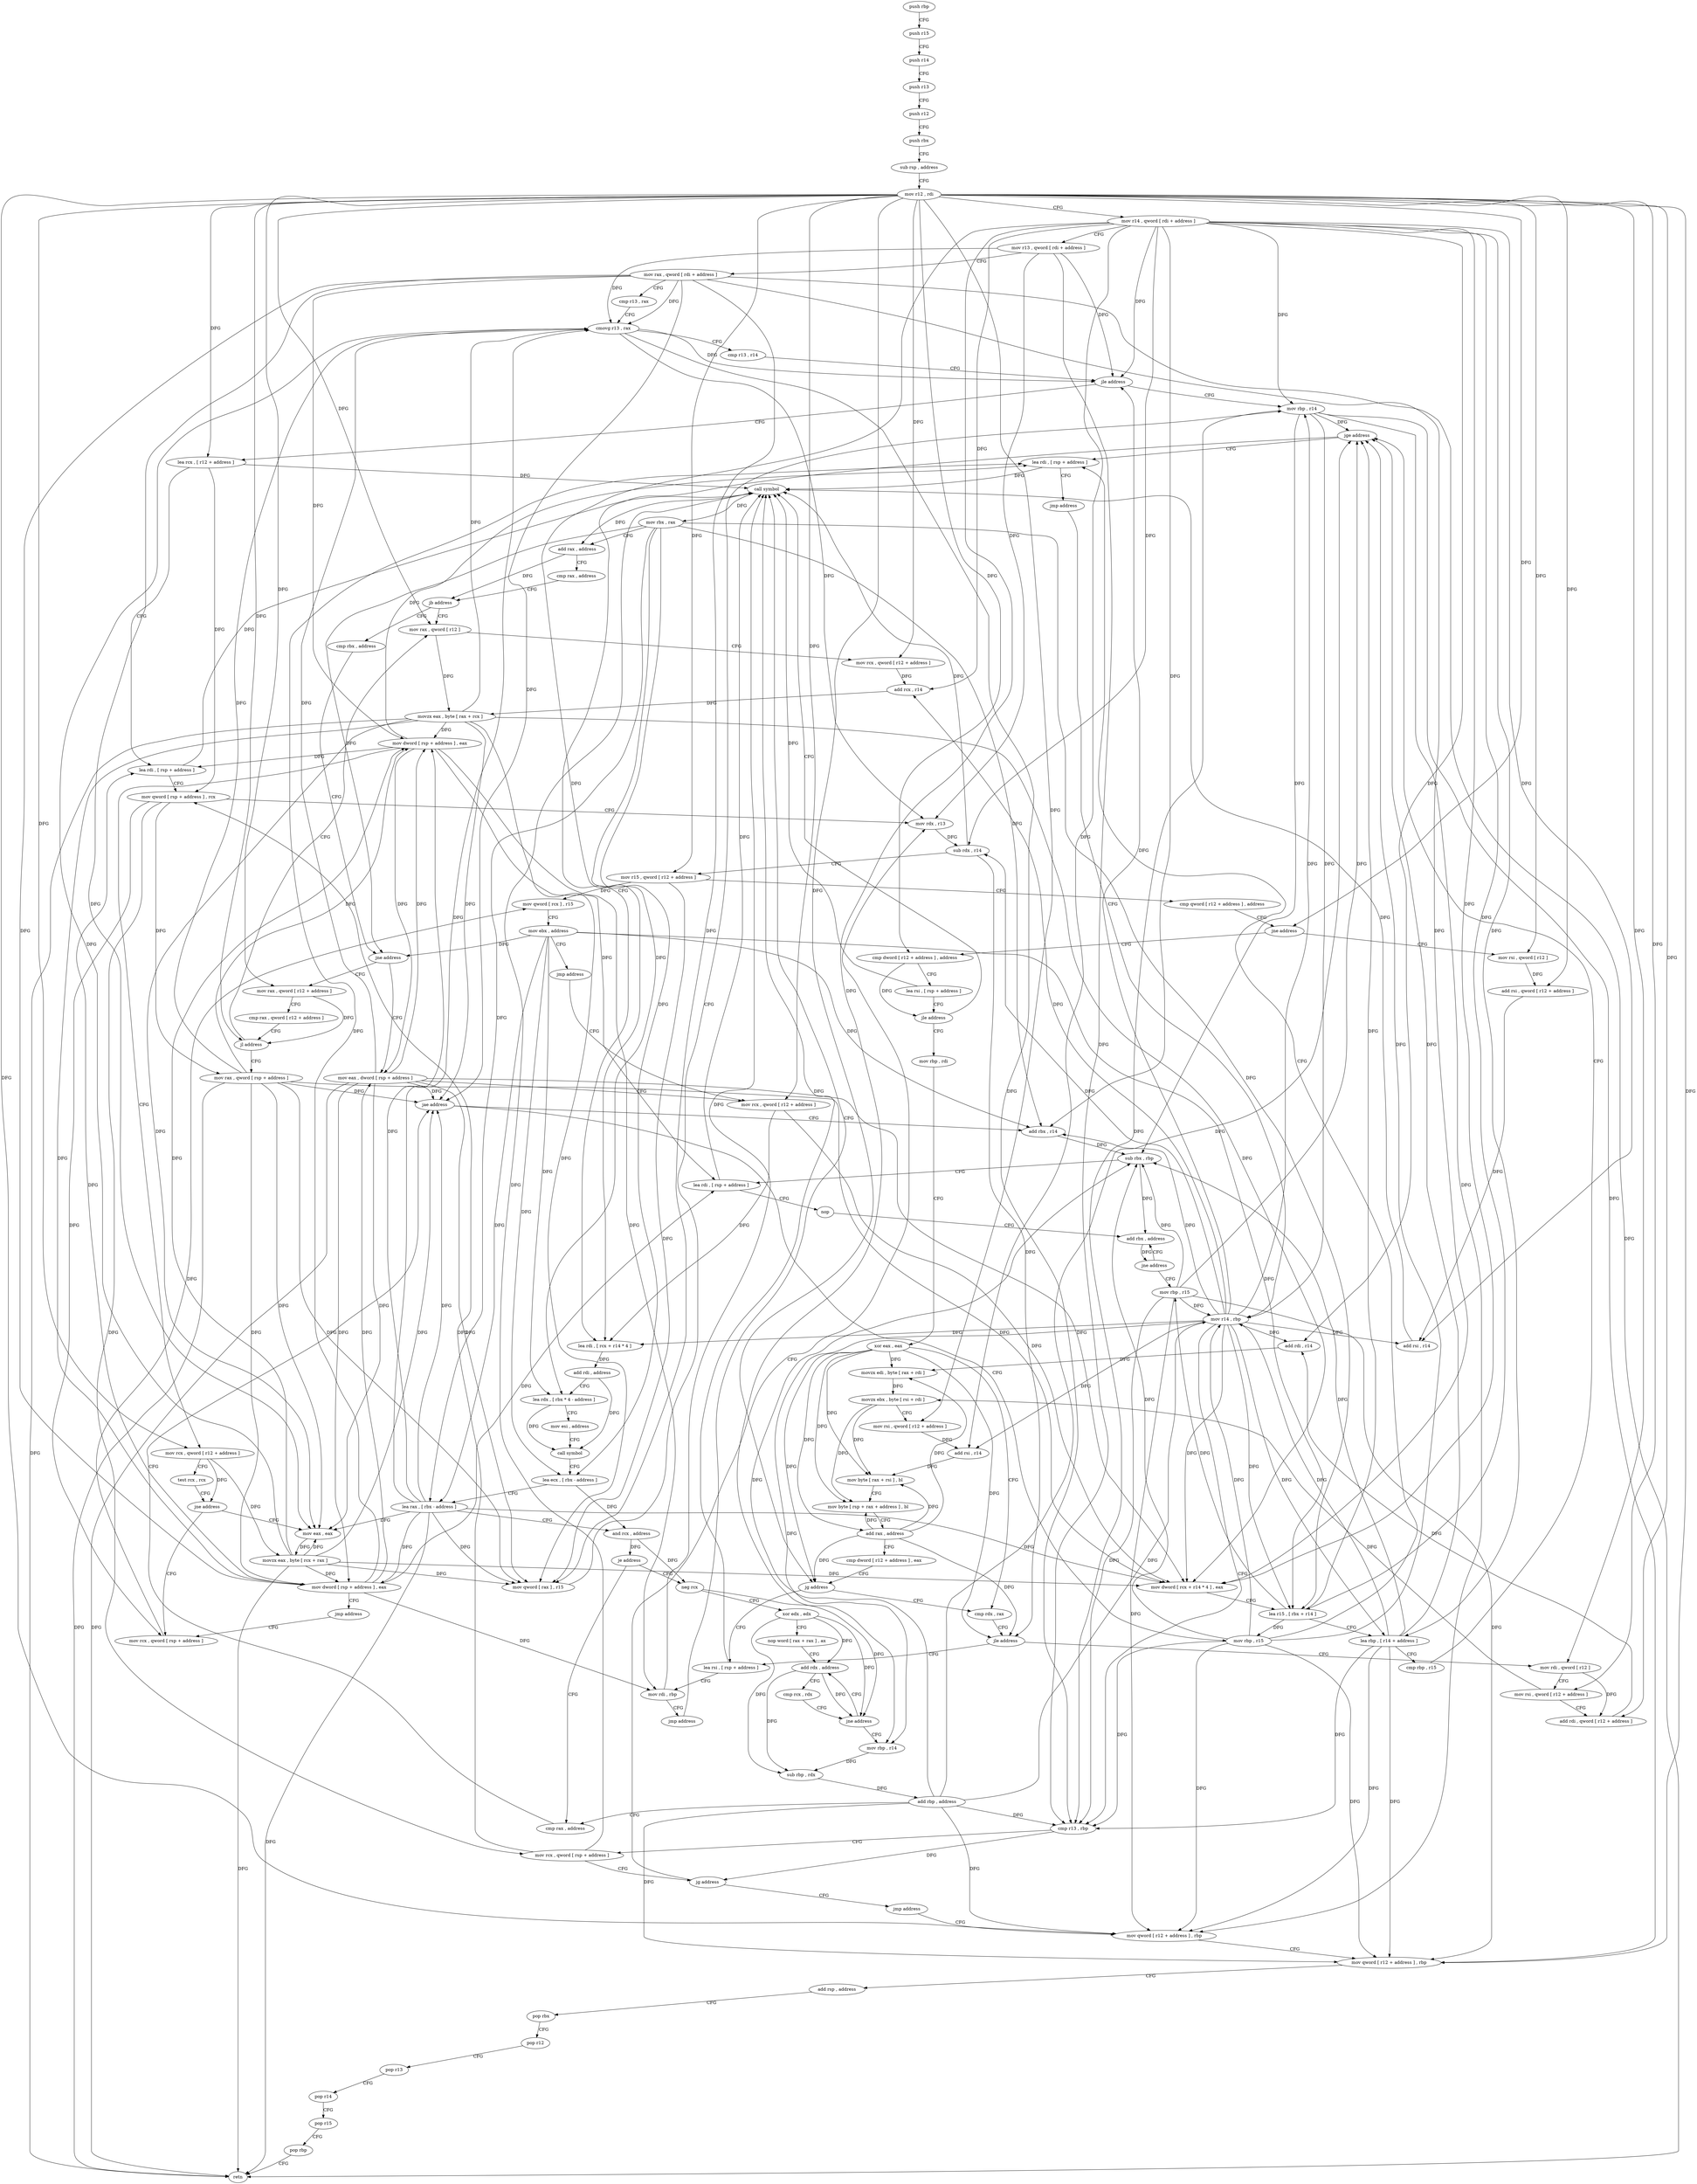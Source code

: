 digraph "func" {
"243712" [label = "push rbp" ]
"243713" [label = "push r15" ]
"243715" [label = "push r14" ]
"243717" [label = "push r13" ]
"243719" [label = "push r12" ]
"243721" [label = "push rbx" ]
"243722" [label = "sub rsp , address" ]
"243726" [label = "mov r12 , rdi" ]
"243729" [label = "mov r14 , qword [ rdi + address ]" ]
"243733" [label = "mov r13 , qword [ rdi + address ]" ]
"243737" [label = "mov rax , qword [ rdi + address ]" ]
"243741" [label = "cmp r13 , rax" ]
"243744" [label = "cmovg r13 , rax" ]
"243748" [label = "cmp r13 , r14" ]
"243751" [label = "jle address" ]
"244180" [label = "mov rbp , r14" ]
"243757" [label = "lea rcx , [ r12 + address ]" ]
"244183" [label = "mov qword [ r12 + address ] , rbp" ]
"243762" [label = "lea rdi , [ rsp + address ]" ]
"243767" [label = "mov qword [ rsp + address ] , rcx" ]
"243772" [label = "mov rdx , r13" ]
"244060" [label = "cmp dword [ r12 + address ] , address" ]
"244069" [label = "lea rsi , [ rsp + address ]" ]
"244074" [label = "jle address" ]
"243807" [label = "call symbol" ]
"244080" [label = "mov rbp , rdi" ]
"243795" [label = "mov rsi , qword [ r12 ]" ]
"243799" [label = "add rsi , qword [ r12 + address ]" ]
"243804" [label = "add rsi , r14" ]
"243812" [label = "mov rbx , rax" ]
"243815" [label = "add rax , address" ]
"243819" [label = "cmp rax , address" ]
"243823" [label = "jb address" ]
"243847" [label = "mov rax , qword [ r12 ]" ]
"243825" [label = "cmp rbx , address" ]
"244083" [label = "xor eax , eax" ]
"244085" [label = "cmp rdx , rax" ]
"243851" [label = "mov rcx , qword [ r12 + address ]" ]
"243856" [label = "add rcx , r14" ]
"243859" [label = "movzx eax , byte [ rax + rcx ]" ]
"243863" [label = "mov dword [ rsp + address ] , eax" ]
"243867" [label = "mov rcx , qword [ r12 + address ]" ]
"243872" [label = "test rcx , rcx" ]
"243875" [label = "jne address" ]
"244157" [label = "mov eax , eax" ]
"243881" [label = "mov rcx , qword [ rsp + address ]" ]
"243829" [label = "jne address" ]
"243904" [label = "mov eax , dword [ rsp + address ]" ]
"243831" [label = "mov rax , qword [ r12 + address ]" ]
"244144" [label = "lea rsi , [ rsp + address ]" ]
"244149" [label = "mov rdi , rbp" ]
"244152" [label = "jmp address" ]
"244090" [label = "mov rdi , qword [ r12 ]" ]
"244094" [label = "mov rsi , qword [ r12 + address ]" ]
"244099" [label = "add rdi , qword [ r12 + address ]" ]
"244104" [label = "add rdi , r14" ]
"244107" [label = "movzx edi , byte [ rax + rdi ]" ]
"244111" [label = "movzx ebx , byte [ rsi + rdi ]" ]
"244115" [label = "mov rsi , qword [ r12 + address ]" ]
"244120" [label = "add rsi , r14" ]
"244123" [label = "mov byte [ rax + rsi ] , bl" ]
"244126" [label = "mov byte [ rsp + rax + address ] , bl" ]
"244130" [label = "add rax , address" ]
"244134" [label = "cmp dword [ r12 + address ] , eax" ]
"244142" [label = "jg address" ]
"244159" [label = "movzx eax , byte [ rcx + rax ]" ]
"244163" [label = "mov dword [ rsp + address ] , eax" ]
"244167" [label = "jmp address" ]
"243886" [label = "mov qword [ rcx ] , r15" ]
"243889" [label = "mov ebx , address" ]
"243894" [label = "jmp address" ]
"243908" [label = "mov rcx , qword [ r12 + address ]" ]
"243836" [label = "cmp rax , qword [ r12 + address ]" ]
"243841" [label = "jl address" ]
"244172" [label = "mov rax , qword [ rsp + address ]" ]
"244088" [label = "jle address" ]
"243913" [label = "mov dword [ rcx + r14 * 4 ] , eax" ]
"243917" [label = "lea r15 , [ rbx + r14 ]" ]
"243921" [label = "lea rbp , [ r14 + address ]" ]
"243925" [label = "cmp rbp , r15" ]
"243928" [label = "jge address" ]
"244012" [label = "lea rdi , [ rsp + address ]" ]
"243930" [label = "lea rdi , [ rcx + r14 * 4 ]" ]
"244017" [label = "jmp address" ]
"244041" [label = "mov r14 , rbp" ]
"243934" [label = "add rdi , address" ]
"243938" [label = "lea rdx , [ rbx * 4 - address ]" ]
"243946" [label = "mov esi , address" ]
"243951" [label = "call symbol" ]
"243956" [label = "lea ecx , [ rbx - address ]" ]
"243959" [label = "lea rax , [ rbx - address ]" ]
"243963" [label = "and rcx , address" ]
"243967" [label = "je address" ]
"244003" [label = "cmp rax , address" ]
"243969" [label = "neg rcx" ]
"244177" [label = "mov qword [ rax ] , r15" ]
"244044" [label = "cmp r13 , rbp" ]
"244047" [label = "mov rcx , qword [ rsp + address ]" ]
"244052" [label = "jg address" ]
"244058" [label = "jmp address" ]
"244007" [label = "jae address" ]
"244019" [label = "add rbx , r14" ]
"244009" [label = "mov rbp , r15" ]
"243972" [label = "xor edx , edx" ]
"243974" [label = "nop word [ rax + rax ] , ax" ]
"243984" [label = "add rdx , address" ]
"243775" [label = "sub rdx , r14" ]
"243778" [label = "mov r15 , qword [ r12 + address ]" ]
"243783" [label = "cmp qword [ r12 + address ] , address" ]
"243789" [label = "jne address" ]
"244022" [label = "sub rbx , rbp" ]
"244025" [label = "lea rdi , [ rsp + address ]" ]
"244030" [label = "nop" ]
"244032" [label = "add rbx , address" ]
"243988" [label = "cmp rcx , rdx" ]
"243991" [label = "jne address" ]
"243993" [label = "mov rbp , r14" ]
"243996" [label = "sub rbp , rdx" ]
"243999" [label = "add rbp , address" ]
"244188" [label = "mov qword [ r12 + address ] , rbp" ]
"244193" [label = "add rsp , address" ]
"244197" [label = "pop rbx" ]
"244198" [label = "pop r12" ]
"244200" [label = "pop r13" ]
"244202" [label = "pop r14" ]
"244204" [label = "pop r15" ]
"244206" [label = "pop rbp" ]
"244207" [label = "retn" ]
"244036" [label = "jne address" ]
"244038" [label = "mov rbp , r15" ]
"243712" -> "243713" [ label = "CFG" ]
"243713" -> "243715" [ label = "CFG" ]
"243715" -> "243717" [ label = "CFG" ]
"243717" -> "243719" [ label = "CFG" ]
"243719" -> "243721" [ label = "CFG" ]
"243721" -> "243722" [ label = "CFG" ]
"243722" -> "243726" [ label = "CFG" ]
"243726" -> "243729" [ label = "CFG" ]
"243726" -> "243757" [ label = "DFG" ]
"243726" -> "244183" [ label = "DFG" ]
"243726" -> "244188" [ label = "DFG" ]
"243726" -> "243778" [ label = "DFG" ]
"243726" -> "243789" [ label = "DFG" ]
"243726" -> "244060" [ label = "DFG" ]
"243726" -> "243795" [ label = "DFG" ]
"243726" -> "243799" [ label = "DFG" ]
"243726" -> "243847" [ label = "DFG" ]
"243726" -> "243851" [ label = "DFG" ]
"243726" -> "243867" [ label = "DFG" ]
"243726" -> "243831" [ label = "DFG" ]
"243726" -> "243841" [ label = "DFG" ]
"243726" -> "244090" [ label = "DFG" ]
"243726" -> "244094" [ label = "DFG" ]
"243726" -> "244099" [ label = "DFG" ]
"243726" -> "244115" [ label = "DFG" ]
"243726" -> "244142" [ label = "DFG" ]
"243726" -> "243908" [ label = "DFG" ]
"243729" -> "243733" [ label = "CFG" ]
"243729" -> "243751" [ label = "DFG" ]
"243729" -> "244180" [ label = "DFG" ]
"243729" -> "243775" [ label = "DFG" ]
"243729" -> "243804" [ label = "DFG" ]
"243729" -> "243856" [ label = "DFG" ]
"243729" -> "244104" [ label = "DFG" ]
"243729" -> "244120" [ label = "DFG" ]
"243729" -> "243913" [ label = "DFG" ]
"243729" -> "243917" [ label = "DFG" ]
"243729" -> "243921" [ label = "DFG" ]
"243729" -> "243930" [ label = "DFG" ]
"243729" -> "244019" [ label = "DFG" ]
"243729" -> "243993" [ label = "DFG" ]
"243733" -> "243737" [ label = "CFG" ]
"243733" -> "243744" [ label = "DFG" ]
"243733" -> "243751" [ label = "DFG" ]
"243733" -> "243772" [ label = "DFG" ]
"243733" -> "244044" [ label = "DFG" ]
"243737" -> "243741" [ label = "CFG" ]
"243737" -> "243744" [ label = "DFG" ]
"243737" -> "244207" [ label = "DFG" ]
"243737" -> "243863" [ label = "DFG" ]
"243737" -> "244157" [ label = "DFG" ]
"243737" -> "244163" [ label = "DFG" ]
"243737" -> "243913" [ label = "DFG" ]
"243737" -> "244177" [ label = "DFG" ]
"243737" -> "244007" [ label = "DFG" ]
"243741" -> "243744" [ label = "CFG" ]
"243744" -> "243748" [ label = "CFG" ]
"243744" -> "243751" [ label = "DFG" ]
"243744" -> "243772" [ label = "DFG" ]
"243744" -> "244044" [ label = "DFG" ]
"243748" -> "243751" [ label = "CFG" ]
"243751" -> "244180" [ label = "CFG" ]
"243751" -> "243757" [ label = "CFG" ]
"244180" -> "244183" [ label = "DFG" ]
"244180" -> "244188" [ label = "DFG" ]
"244180" -> "243928" [ label = "DFG" ]
"244180" -> "244041" [ label = "DFG" ]
"244180" -> "244044" [ label = "DFG" ]
"244180" -> "244022" [ label = "DFG" ]
"243757" -> "243762" [ label = "CFG" ]
"243757" -> "243767" [ label = "DFG" ]
"243757" -> "243807" [ label = "DFG" ]
"244183" -> "244188" [ label = "CFG" ]
"243762" -> "243767" [ label = "CFG" ]
"243762" -> "243807" [ label = "DFG" ]
"243767" -> "243772" [ label = "CFG" ]
"243767" -> "243881" [ label = "DFG" ]
"243767" -> "244172" [ label = "DFG" ]
"243767" -> "244047" [ label = "DFG" ]
"243772" -> "243775" [ label = "DFG" ]
"244060" -> "244069" [ label = "CFG" ]
"244060" -> "244074" [ label = "DFG" ]
"244069" -> "244074" [ label = "CFG" ]
"244069" -> "243807" [ label = "DFG" ]
"244074" -> "243807" [ label = "CFG" ]
"244074" -> "244080" [ label = "CFG" ]
"243807" -> "243812" [ label = "DFG" ]
"243807" -> "243815" [ label = "DFG" ]
"244080" -> "244083" [ label = "CFG" ]
"243795" -> "243799" [ label = "DFG" ]
"243799" -> "243804" [ label = "DFG" ]
"243804" -> "243807" [ label = "DFG" ]
"243812" -> "243815" [ label = "CFG" ]
"243812" -> "243829" [ label = "DFG" ]
"243812" -> "243917" [ label = "DFG" ]
"243812" -> "243938" [ label = "DFG" ]
"243812" -> "243956" [ label = "DFG" ]
"243812" -> "243959" [ label = "DFG" ]
"243812" -> "244019" [ label = "DFG" ]
"243815" -> "243819" [ label = "CFG" ]
"243815" -> "243823" [ label = "DFG" ]
"243819" -> "243823" [ label = "CFG" ]
"243823" -> "243847" [ label = "CFG" ]
"243823" -> "243825" [ label = "CFG" ]
"243847" -> "243851" [ label = "CFG" ]
"243847" -> "243859" [ label = "DFG" ]
"243825" -> "243829" [ label = "CFG" ]
"244083" -> "244085" [ label = "CFG" ]
"244083" -> "244088" [ label = "DFG" ]
"244083" -> "244107" [ label = "DFG" ]
"244083" -> "244123" [ label = "DFG" ]
"244083" -> "244126" [ label = "DFG" ]
"244083" -> "244130" [ label = "DFG" ]
"244083" -> "244142" [ label = "DFG" ]
"244085" -> "244088" [ label = "CFG" ]
"243851" -> "243856" [ label = "DFG" ]
"243856" -> "243859" [ label = "DFG" ]
"243859" -> "243863" [ label = "DFG" ]
"243859" -> "243744" [ label = "DFG" ]
"243859" -> "244207" [ label = "DFG" ]
"243859" -> "244157" [ label = "DFG" ]
"243859" -> "244163" [ label = "DFG" ]
"243859" -> "243913" [ label = "DFG" ]
"243859" -> "244177" [ label = "DFG" ]
"243859" -> "244007" [ label = "DFG" ]
"243863" -> "243867" [ label = "CFG" ]
"243863" -> "243762" [ label = "DFG" ]
"243863" -> "243904" [ label = "DFG" ]
"243863" -> "244149" [ label = "DFG" ]
"243863" -> "244012" [ label = "DFG" ]
"243863" -> "244025" [ label = "DFG" ]
"243867" -> "243872" [ label = "CFG" ]
"243867" -> "243875" [ label = "DFG" ]
"243867" -> "244159" [ label = "DFG" ]
"243872" -> "243875" [ label = "CFG" ]
"243875" -> "244157" [ label = "CFG" ]
"243875" -> "243881" [ label = "CFG" ]
"244157" -> "244159" [ label = "DFG" ]
"243881" -> "243886" [ label = "DFG" ]
"243829" -> "243904" [ label = "CFG" ]
"243829" -> "243831" [ label = "CFG" ]
"243904" -> "243908" [ label = "CFG" ]
"243904" -> "243744" [ label = "DFG" ]
"243904" -> "243863" [ label = "DFG" ]
"243904" -> "244157" [ label = "DFG" ]
"243904" -> "244163" [ label = "DFG" ]
"243904" -> "244207" [ label = "DFG" ]
"243904" -> "243913" [ label = "DFG" ]
"243904" -> "244177" [ label = "DFG" ]
"243904" -> "244007" [ label = "DFG" ]
"243831" -> "243836" [ label = "CFG" ]
"243831" -> "243841" [ label = "DFG" ]
"244144" -> "244149" [ label = "CFG" ]
"244144" -> "243807" [ label = "DFG" ]
"244149" -> "244152" [ label = "CFG" ]
"244149" -> "243807" [ label = "DFG" ]
"244152" -> "243807" [ label = "CFG" ]
"244090" -> "244094" [ label = "CFG" ]
"244090" -> "244099" [ label = "DFG" ]
"244094" -> "244099" [ label = "CFG" ]
"244094" -> "244111" [ label = "DFG" ]
"244099" -> "244104" [ label = "DFG" ]
"244104" -> "244107" [ label = "DFG" ]
"244107" -> "244111" [ label = "DFG" ]
"244111" -> "244115" [ label = "CFG" ]
"244111" -> "244123" [ label = "DFG" ]
"244111" -> "244126" [ label = "DFG" ]
"244115" -> "244120" [ label = "DFG" ]
"244120" -> "244123" [ label = "DFG" ]
"244123" -> "244126" [ label = "CFG" ]
"244126" -> "244130" [ label = "CFG" ]
"244130" -> "244134" [ label = "CFG" ]
"244130" -> "244088" [ label = "DFG" ]
"244130" -> "244107" [ label = "DFG" ]
"244130" -> "244123" [ label = "DFG" ]
"244130" -> "244126" [ label = "DFG" ]
"244130" -> "244142" [ label = "DFG" ]
"244134" -> "244142" [ label = "CFG" ]
"244142" -> "244085" [ label = "CFG" ]
"244142" -> "244144" [ label = "CFG" ]
"244159" -> "244163" [ label = "DFG" ]
"244159" -> "243744" [ label = "DFG" ]
"244159" -> "243863" [ label = "DFG" ]
"244159" -> "244157" [ label = "DFG" ]
"244159" -> "244207" [ label = "DFG" ]
"244159" -> "243913" [ label = "DFG" ]
"244159" -> "244177" [ label = "DFG" ]
"244159" -> "244007" [ label = "DFG" ]
"244163" -> "244167" [ label = "CFG" ]
"244163" -> "243762" [ label = "DFG" ]
"244163" -> "243904" [ label = "DFG" ]
"244163" -> "244149" [ label = "DFG" ]
"244163" -> "244012" [ label = "DFG" ]
"244163" -> "244025" [ label = "DFG" ]
"244167" -> "243881" [ label = "CFG" ]
"243886" -> "243889" [ label = "CFG" ]
"243889" -> "243894" [ label = "CFG" ]
"243889" -> "243829" [ label = "DFG" ]
"243889" -> "243917" [ label = "DFG" ]
"243889" -> "243938" [ label = "DFG" ]
"243889" -> "243956" [ label = "DFG" ]
"243889" -> "243959" [ label = "DFG" ]
"243889" -> "244019" [ label = "DFG" ]
"243894" -> "243908" [ label = "CFG" ]
"243908" -> "243913" [ label = "DFG" ]
"243908" -> "243930" [ label = "DFG" ]
"243836" -> "243841" [ label = "CFG" ]
"243841" -> "244172" [ label = "CFG" ]
"243841" -> "243847" [ label = "CFG" ]
"244172" -> "244177" [ label = "DFG" ]
"244172" -> "243744" [ label = "DFG" ]
"244172" -> "243863" [ label = "DFG" ]
"244172" -> "244157" [ label = "DFG" ]
"244172" -> "244163" [ label = "DFG" ]
"244172" -> "243913" [ label = "DFG" ]
"244172" -> "244207" [ label = "DFG" ]
"244172" -> "244007" [ label = "DFG" ]
"244088" -> "244144" [ label = "CFG" ]
"244088" -> "244090" [ label = "CFG" ]
"243913" -> "243917" [ label = "CFG" ]
"243917" -> "243921" [ label = "CFG" ]
"243917" -> "243928" [ label = "DFG" ]
"243917" -> "244009" [ label = "DFG" ]
"243917" -> "244038" [ label = "DFG" ]
"243921" -> "243925" [ label = "CFG" ]
"243921" -> "244183" [ label = "DFG" ]
"243921" -> "244188" [ label = "DFG" ]
"243921" -> "243928" [ label = "DFG" ]
"243921" -> "244041" [ label = "DFG" ]
"243921" -> "244044" [ label = "DFG" ]
"243921" -> "244022" [ label = "DFG" ]
"243925" -> "243928" [ label = "CFG" ]
"243928" -> "244012" [ label = "CFG" ]
"243928" -> "243930" [ label = "CFG" ]
"244012" -> "244017" [ label = "CFG" ]
"244012" -> "243807" [ label = "DFG" ]
"243930" -> "243934" [ label = "DFG" ]
"244017" -> "244041" [ label = "CFG" ]
"244041" -> "244044" [ label = "CFG" ]
"244041" -> "243751" [ label = "DFG" ]
"244041" -> "244180" [ label = "DFG" ]
"244041" -> "243775" [ label = "DFG" ]
"244041" -> "243804" [ label = "DFG" ]
"244041" -> "243856" [ label = "DFG" ]
"244041" -> "244104" [ label = "DFG" ]
"244041" -> "244120" [ label = "DFG" ]
"244041" -> "243917" [ label = "DFG" ]
"244041" -> "243921" [ label = "DFG" ]
"244041" -> "243930" [ label = "DFG" ]
"244041" -> "243913" [ label = "DFG" ]
"244041" -> "244019" [ label = "DFG" ]
"244041" -> "243993" [ label = "DFG" ]
"243934" -> "243938" [ label = "CFG" ]
"243934" -> "243951" [ label = "DFG" ]
"243938" -> "243946" [ label = "CFG" ]
"243938" -> "243951" [ label = "DFG" ]
"243946" -> "243951" [ label = "CFG" ]
"243951" -> "243956" [ label = "CFG" ]
"243956" -> "243959" [ label = "CFG" ]
"243956" -> "243963" [ label = "DFG" ]
"243959" -> "243963" [ label = "CFG" ]
"243959" -> "243744" [ label = "DFG" ]
"243959" -> "243863" [ label = "DFG" ]
"243959" -> "244157" [ label = "DFG" ]
"243959" -> "244163" [ label = "DFG" ]
"243959" -> "243913" [ label = "DFG" ]
"243959" -> "244207" [ label = "DFG" ]
"243959" -> "244177" [ label = "DFG" ]
"243959" -> "244007" [ label = "DFG" ]
"243963" -> "243967" [ label = "DFG" ]
"243963" -> "243969" [ label = "DFG" ]
"243967" -> "244003" [ label = "CFG" ]
"243967" -> "243969" [ label = "CFG" ]
"244003" -> "244007" [ label = "CFG" ]
"243969" -> "243972" [ label = "CFG" ]
"243969" -> "243991" [ label = "DFG" ]
"244177" -> "244180" [ label = "CFG" ]
"244044" -> "244047" [ label = "CFG" ]
"244044" -> "244052" [ label = "DFG" ]
"244047" -> "244052" [ label = "CFG" ]
"244047" -> "243767" [ label = "DFG" ]
"244047" -> "243807" [ label = "DFG" ]
"244052" -> "243772" [ label = "CFG" ]
"244052" -> "244058" [ label = "CFG" ]
"244058" -> "244183" [ label = "CFG" ]
"244007" -> "244019" [ label = "CFG" ]
"244007" -> "244009" [ label = "CFG" ]
"244019" -> "244022" [ label = "DFG" ]
"244009" -> "244012" [ label = "CFG" ]
"244009" -> "244183" [ label = "DFG" ]
"244009" -> "244188" [ label = "DFG" ]
"244009" -> "244041" [ label = "DFG" ]
"244009" -> "244044" [ label = "DFG" ]
"244009" -> "244022" [ label = "DFG" ]
"244009" -> "243928" [ label = "DFG" ]
"243972" -> "243974" [ label = "CFG" ]
"243972" -> "243984" [ label = "DFG" ]
"243972" -> "243991" [ label = "DFG" ]
"243972" -> "243996" [ label = "DFG" ]
"243974" -> "243984" [ label = "CFG" ]
"243984" -> "243988" [ label = "CFG" ]
"243984" -> "243991" [ label = "DFG" ]
"243984" -> "243996" [ label = "DFG" ]
"243775" -> "243778" [ label = "CFG" ]
"243775" -> "243807" [ label = "DFG" ]
"243775" -> "244088" [ label = "DFG" ]
"243778" -> "243783" [ label = "CFG" ]
"243778" -> "243886" [ label = "DFG" ]
"243778" -> "244177" [ label = "DFG" ]
"243783" -> "243789" [ label = "CFG" ]
"243789" -> "244060" [ label = "CFG" ]
"243789" -> "243795" [ label = "CFG" ]
"244022" -> "244025" [ label = "CFG" ]
"244022" -> "244032" [ label = "DFG" ]
"244025" -> "244030" [ label = "CFG" ]
"244025" -> "243807" [ label = "DFG" ]
"244030" -> "244032" [ label = "CFG" ]
"244032" -> "244036" [ label = "DFG" ]
"243988" -> "243991" [ label = "CFG" ]
"243991" -> "243984" [ label = "CFG" ]
"243991" -> "243993" [ label = "CFG" ]
"243993" -> "243996" [ label = "DFG" ]
"243996" -> "243999" [ label = "DFG" ]
"243999" -> "244003" [ label = "CFG" ]
"243999" -> "244183" [ label = "DFG" ]
"243999" -> "244188" [ label = "DFG" ]
"243999" -> "244041" [ label = "DFG" ]
"243999" -> "244044" [ label = "DFG" ]
"243999" -> "244022" [ label = "DFG" ]
"243999" -> "243928" [ label = "DFG" ]
"244188" -> "244193" [ label = "CFG" ]
"244193" -> "244197" [ label = "CFG" ]
"244197" -> "244198" [ label = "CFG" ]
"244198" -> "244200" [ label = "CFG" ]
"244200" -> "244202" [ label = "CFG" ]
"244202" -> "244204" [ label = "CFG" ]
"244204" -> "244206" [ label = "CFG" ]
"244206" -> "244207" [ label = "CFG" ]
"244036" -> "244032" [ label = "CFG" ]
"244036" -> "244038" [ label = "CFG" ]
"244038" -> "244041" [ label = "DFG" ]
"244038" -> "244183" [ label = "DFG" ]
"244038" -> "244188" [ label = "DFG" ]
"244038" -> "244044" [ label = "DFG" ]
"244038" -> "244022" [ label = "DFG" ]
"244038" -> "243928" [ label = "DFG" ]
}
